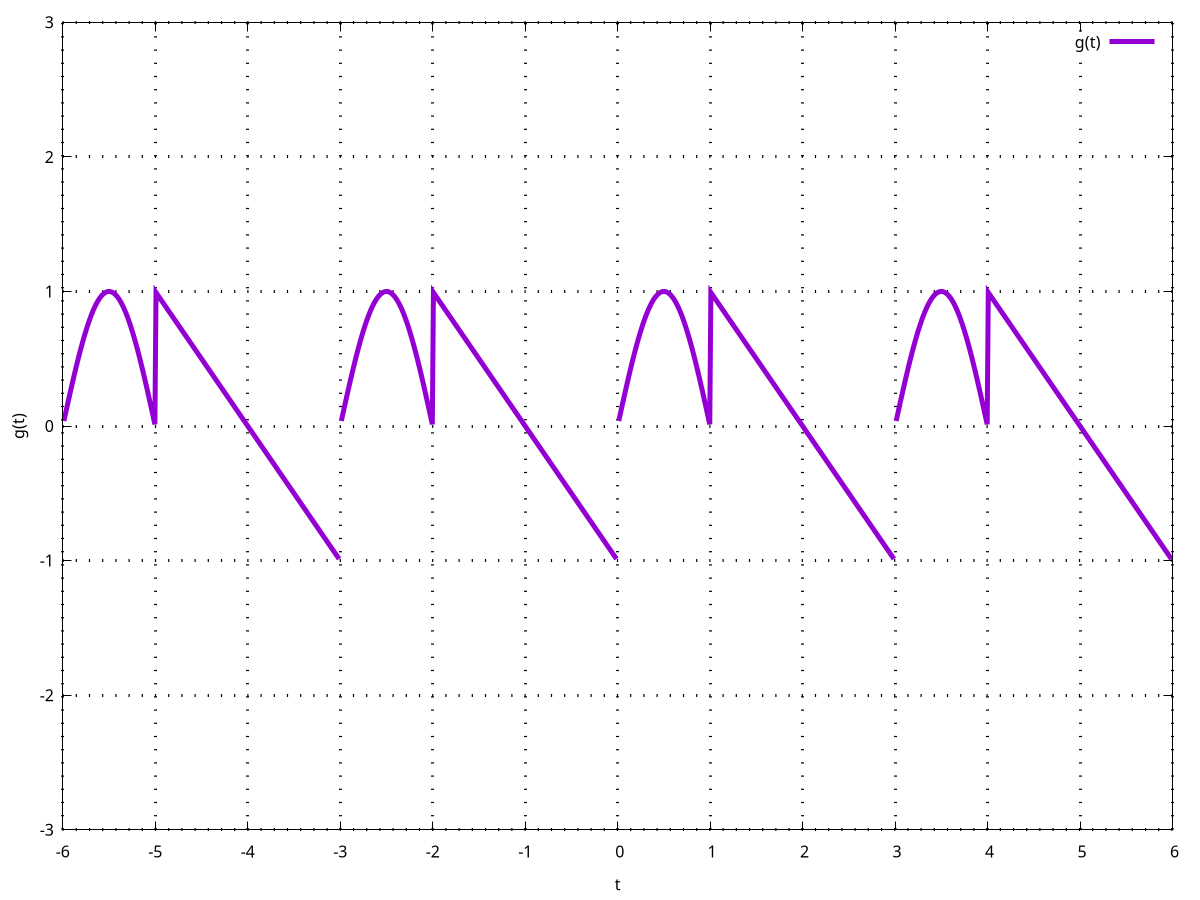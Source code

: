 set term postscript eps color blacktext "Helvetica" 24
#set terminal png
set output "grafico-1b.eps"
set xlabel 't'
set ylabel 'g(t)'
set xrange [-6:6]
set yrange [-3:3]
set dummy t
set sample 1001
set xtics 1
set ytics 1
set grid linewidth 3

g(t) = (t == floor(t)) \
         ? sqrt(-1) \
           : ((t > 0) \
           ? ((floor(t) % 3 == 0) \
             ? (floor(t) % 2 == 0 ? sin(pi*t) : -sin(pi*t)) \
             : (2 - t + 3*floor(t / 3))) \
           : ((floor(-t) % 3 == 2) \
             ? (floor(-t) % 2 == 0 ? sin(pi*(-t)) : -sin(pi*(-t))) \
             : (2 - t - 3 - 3*floor(-t / 3))));
plot g(t) lw 5;
set output;
quit;
